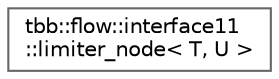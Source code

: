 digraph "类继承关系图"
{
 // LATEX_PDF_SIZE
  bgcolor="transparent";
  edge [fontname=Helvetica,fontsize=10,labelfontname=Helvetica,labelfontsize=10];
  node [fontname=Helvetica,fontsize=10,shape=box,height=0.2,width=0.4];
  rankdir="LR";
  Node0 [id="Node000000",label="tbb::flow::interface11\l::limiter_node\< T, U \>",height=0.2,width=0.4,color="grey40", fillcolor="white", style="filled",URL="$classtbb_1_1flow_1_1interface11_1_1limiter__node.html",tooltip=" "];
}
